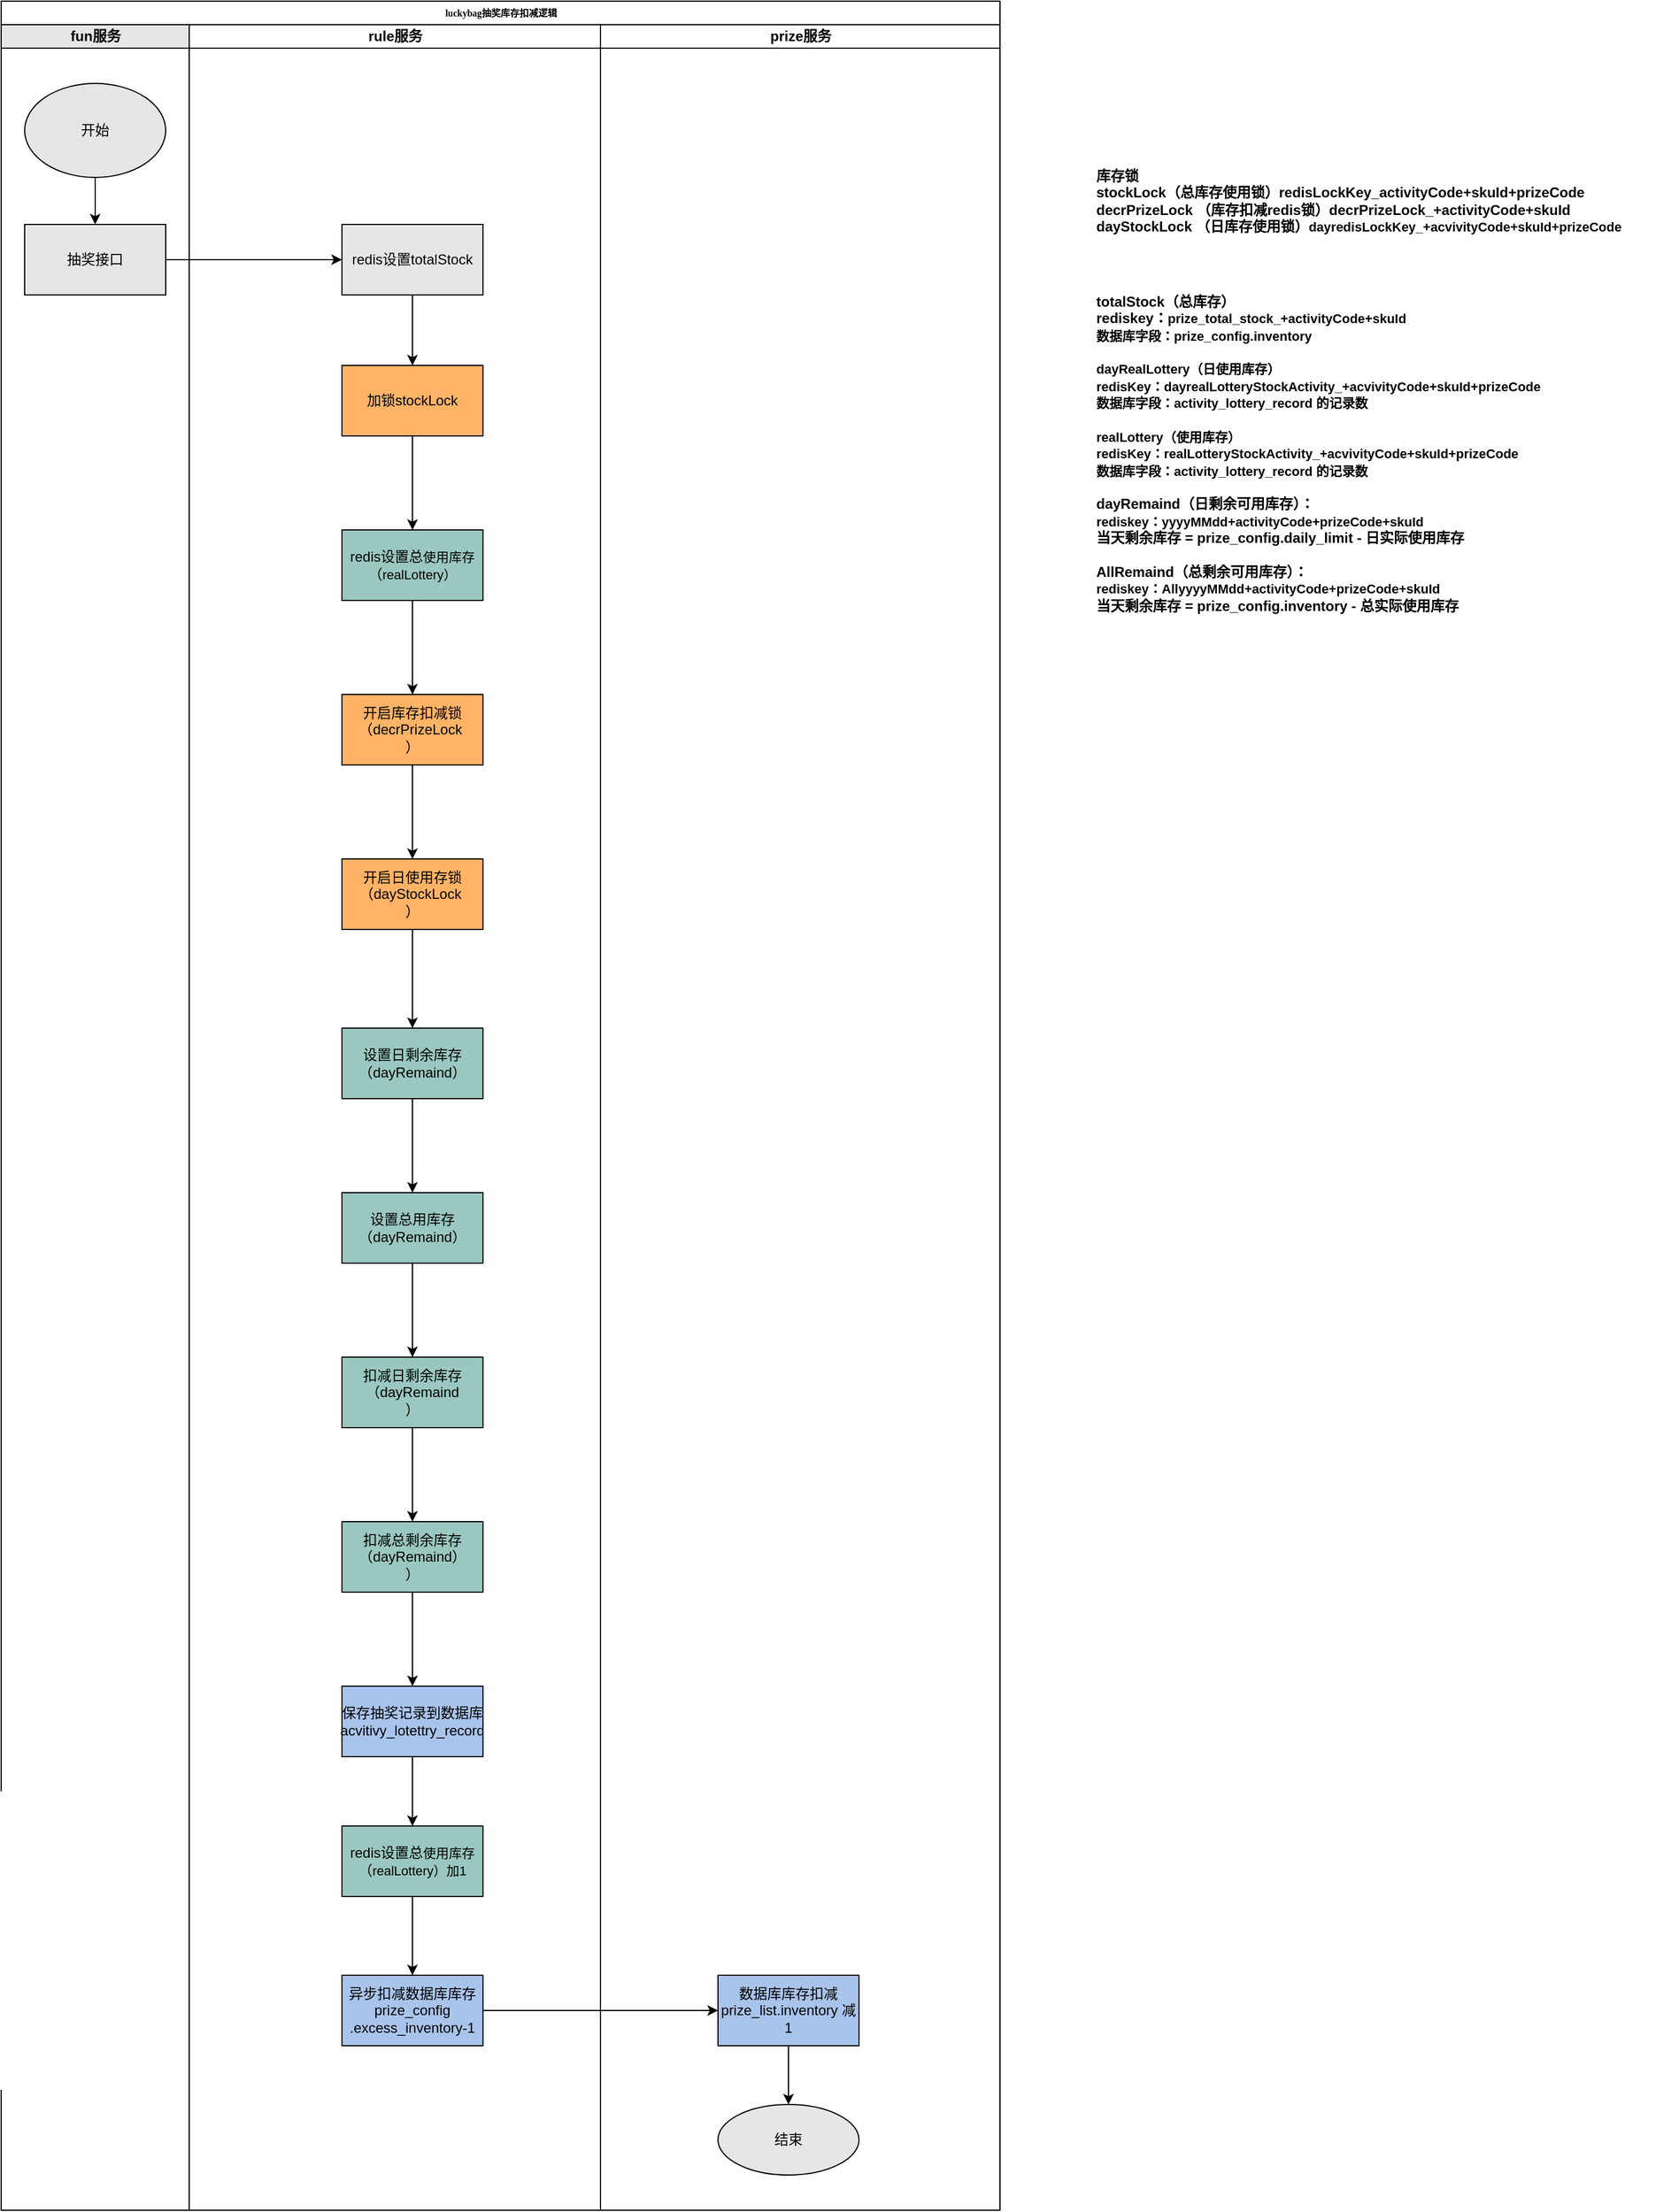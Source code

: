 <mxfile version="20.0.1" type="github">
  <diagram id="2-Qr-5mMiATyAA-mkCaC" name="Page-1">
    <mxGraphModel dx="2244" dy="848" grid="1" gridSize="10" guides="1" tooltips="1" connect="1" arrows="1" fold="1" page="1" pageScale="1" pageWidth="827" pageHeight="1169" math="0" shadow="0">
      <root>
        <mxCell id="0" />
        <mxCell id="1" parent="0" />
        <mxCell id="5-tF3Kq6yr06-WPkdYEN-1" value="luckybag抽奖库存扣减逻辑" style="swimlane;html=1;childLayout=stackLayout;startSize=20;rounded=0;shadow=0;labelBackgroundColor=none;strokeWidth=1;fontFamily=Verdana;fontSize=8;align=center;" vertex="1" parent="1">
          <mxGeometry x="70" y="50" width="850" height="1880" as="geometry" />
        </mxCell>
        <mxCell id="5-tF3Kq6yr06-WPkdYEN-2" value="fun服务" style="swimlane;html=1;startSize=20;fillColor=#E6E6E6;" vertex="1" parent="5-tF3Kq6yr06-WPkdYEN-1">
          <mxGeometry y="20" width="160" height="1860" as="geometry" />
        </mxCell>
        <mxCell id="5-tF3Kq6yr06-WPkdYEN-3" style="edgeStyle=orthogonalEdgeStyle;rounded=0;orthogonalLoop=1;jettySize=auto;html=1;exitX=0.5;exitY=1;exitDx=0;exitDy=0;entryX=0.5;entryY=0;entryDx=0;entryDy=0;" edge="1" parent="5-tF3Kq6yr06-WPkdYEN-2" source="5-tF3Kq6yr06-WPkdYEN-4" target="5-tF3Kq6yr06-WPkdYEN-5">
          <mxGeometry relative="1" as="geometry" />
        </mxCell>
        <mxCell id="5-tF3Kq6yr06-WPkdYEN-4" value="开始" style="ellipse;whiteSpace=wrap;html=1;fillColor=#E6E6E6;" vertex="1" parent="5-tF3Kq6yr06-WPkdYEN-2">
          <mxGeometry x="20" y="50" width="120" height="80" as="geometry" />
        </mxCell>
        <mxCell id="5-tF3Kq6yr06-WPkdYEN-5" value="抽奖接口" style="whiteSpace=wrap;html=1;fillColor=#E6E6E6;" vertex="1" parent="5-tF3Kq6yr06-WPkdYEN-2">
          <mxGeometry x="20" y="170" width="120" height="60" as="geometry" />
        </mxCell>
        <mxCell id="5-tF3Kq6yr06-WPkdYEN-6" value="rule服务" style="swimlane;html=1;startSize=20;" vertex="1" parent="5-tF3Kq6yr06-WPkdYEN-1">
          <mxGeometry x="160" y="20" width="350" height="1860" as="geometry" />
        </mxCell>
        <mxCell id="5-tF3Kq6yr06-WPkdYEN-7" value="redis设置totalStock" style="whiteSpace=wrap;html=1;fillColor=#E6E6E6;" vertex="1" parent="5-tF3Kq6yr06-WPkdYEN-6">
          <mxGeometry x="130" y="170" width="120" height="60" as="geometry" />
        </mxCell>
        <mxCell id="5-tF3Kq6yr06-WPkdYEN-8" value="异步扣减数据库库存&lt;br&gt;prize_config&lt;br&gt;.excess_inventory-1" style="whiteSpace=wrap;html=1;fillColor=#A9C4EB;" vertex="1" parent="5-tF3Kq6yr06-WPkdYEN-6">
          <mxGeometry x="130" y="1660" width="120" height="60" as="geometry" />
        </mxCell>
        <mxCell id="5-tF3Kq6yr06-WPkdYEN-9" style="edgeStyle=orthogonalEdgeStyle;rounded=0;orthogonalLoop=1;jettySize=auto;html=1;" edge="1" parent="5-tF3Kq6yr06-WPkdYEN-6" source="5-tF3Kq6yr06-WPkdYEN-10" target="5-tF3Kq6yr06-WPkdYEN-8">
          <mxGeometry relative="1" as="geometry" />
        </mxCell>
        <mxCell id="5-tF3Kq6yr06-WPkdYEN-10" value="&lt;span style=&quot;&quot;&gt;redis设置总&lt;/span&gt;&lt;span style=&quot;font-size: 11px; text-align: left;&quot;&gt;使用库存&lt;/span&gt;&lt;span style=&quot;&quot;&gt;（&lt;/span&gt;&lt;span style=&quot;font-size: 11px; text-align: left;&quot;&gt;realLottery）加1&lt;/span&gt;" style="whiteSpace=wrap;html=1;fillColor=#9AC7BF;" vertex="1" parent="5-tF3Kq6yr06-WPkdYEN-6">
          <mxGeometry x="130" y="1533" width="120" height="60" as="geometry" />
        </mxCell>
        <mxCell id="5-tF3Kq6yr06-WPkdYEN-11" value="prize服务" style="swimlane;html=1;startSize=20;" vertex="1" parent="5-tF3Kq6yr06-WPkdYEN-1">
          <mxGeometry x="510" y="20" width="340" height="1860" as="geometry" />
        </mxCell>
        <mxCell id="5-tF3Kq6yr06-WPkdYEN-12" value="" style="edgeStyle=orthogonalEdgeStyle;rounded=0;orthogonalLoop=1;jettySize=auto;html=1;" edge="1" parent="5-tF3Kq6yr06-WPkdYEN-11" source="5-tF3Kq6yr06-WPkdYEN-13" target="5-tF3Kq6yr06-WPkdYEN-14">
          <mxGeometry relative="1" as="geometry" />
        </mxCell>
        <mxCell id="5-tF3Kq6yr06-WPkdYEN-13" value="数据库库存扣减&lt;br&gt;prize_list.inventory 减1" style="whiteSpace=wrap;html=1;fillColor=#A9C4EB;" vertex="1" parent="5-tF3Kq6yr06-WPkdYEN-11">
          <mxGeometry x="100" y="1660" width="120" height="60" as="geometry" />
        </mxCell>
        <mxCell id="5-tF3Kq6yr06-WPkdYEN-14" value="结束" style="ellipse;whiteSpace=wrap;html=1;fillColor=#E6E6E6;" vertex="1" parent="5-tF3Kq6yr06-WPkdYEN-11">
          <mxGeometry x="100" y="1770" width="120" height="60" as="geometry" />
        </mxCell>
        <mxCell id="5-tF3Kq6yr06-WPkdYEN-15" value="" style="edgeStyle=orthogonalEdgeStyle;rounded=0;orthogonalLoop=1;jettySize=auto;html=1;" edge="1" parent="5-tF3Kq6yr06-WPkdYEN-1" source="5-tF3Kq6yr06-WPkdYEN-8" target="5-tF3Kq6yr06-WPkdYEN-13">
          <mxGeometry relative="1" as="geometry" />
        </mxCell>
        <mxCell id="5-tF3Kq6yr06-WPkdYEN-16" value="" style="edgeStyle=orthogonalEdgeStyle;rounded=0;orthogonalLoop=1;jettySize=auto;html=1;" edge="1" parent="5-tF3Kq6yr06-WPkdYEN-1" source="5-tF3Kq6yr06-WPkdYEN-5" target="5-tF3Kq6yr06-WPkdYEN-7">
          <mxGeometry relative="1" as="geometry" />
        </mxCell>
        <mxCell id="5-tF3Kq6yr06-WPkdYEN-17" value="&lt;b&gt;totalStock（总库存）&lt;br&gt;&lt;span style=&quot;&quot;&gt;	&lt;/span&gt;&lt;span style=&quot;&quot;&gt;	&lt;/span&gt;rediskey：&lt;span style=&quot;font-size: 11px;&quot;&gt;prize_total_stock_+activityCode+skuId&lt;br&gt;&lt;span style=&quot;&quot;&gt;	&lt;/span&gt;&lt;span style=&quot;&quot;&gt;	&lt;/span&gt;数据库字段：prize_config.inventory&lt;br&gt;&lt;/span&gt;&lt;span style=&quot;font-size: 11px; background-color: rgb(255, 255, 255);&quot;&gt;&lt;br&gt;&lt;/span&gt;&lt;span style=&quot;font-size: 11px;&quot;&gt;dayRealLottery（日使用库存）&lt;br&gt;&lt;/span&gt;&lt;span style=&quot;font-size: 11px; background-color: rgb(255, 255, 255);&quot;&gt;redisKey：dayrealLotteryStockActivity_+acvivityCode+skuId+prizeCode&lt;br&gt;数据库字段：activity_lottery_record 的记录数&lt;br&gt;&lt;/span&gt;&lt;span style=&quot;font-size: 11px; background-color: rgb(255, 255, 255);&quot;&gt;&lt;br&gt;&lt;/span&gt;&lt;span style=&quot;font-size: 11px;&quot;&gt;realLottery（使用库存）&lt;br&gt;&lt;/span&gt;&lt;span style=&quot;font-size: 11px; background-color: rgb(255, 255, 255);&quot;&gt;redisKey：realLotteryStockActivity_+acvivityCode+skuId+prizeCode&lt;br&gt;数据库字段：activity_lottery_record 的记录数&lt;/span&gt;&lt;span style=&quot;font-size: 11px; background-color: rgb(255, 255, 255);&quot;&gt;&lt;br&gt;&lt;br&gt;&lt;/span&gt;&lt;span style=&quot;text-align: center;&quot;&gt;dayRemaind（日剩余可用库存）：&lt;br&gt;&lt;/span&gt;&lt;span style=&quot;font-size: 11px; background-color: rgb(255, 255, 255);&quot;&gt;rediskey：&lt;/span&gt;&lt;span style=&quot;font-size: 11px; text-align: center;&quot;&gt;yyyyMMdd+activityCode+prizeCode+skuId&lt;/span&gt;&lt;span style=&quot;text-align: center;&quot;&gt;&lt;br&gt;&lt;/span&gt;&lt;span style=&quot;text-align: center;&quot;&gt;当天剩余库存 = prize_config.daily_limit - 日实际使用库存&lt;br&gt;&lt;/span&gt;&lt;span style=&quot;font-size: 11px; background-color: rgb(255, 255, 255);&quot;&gt;&lt;br&gt;&lt;/span&gt;&lt;span style=&quot;text-align: center;&quot;&gt;All&lt;/span&gt;&lt;span style=&quot;text-align: center;&quot;&gt;Remaind&lt;/span&gt;&lt;span style=&quot;text-align: center;&quot;&gt;（总剩余可用库存）：&lt;br&gt;&lt;/span&gt;&lt;span style=&quot;font-size: 11px; background-color: rgb(255, 255, 255);&quot;&gt;rediskey：All&lt;/span&gt;&lt;span style=&quot;font-size: 11px; text-align: center;&quot;&gt;yyyyMMdd+activityCode+prizeCode+skuId&lt;/span&gt;&lt;span style=&quot;text-align: center;&quot;&gt;&lt;br&gt;&lt;/span&gt;&lt;span style=&quot;text-align: center;&quot;&gt;当天剩余库存 = prize_config.inventory - 总实际使用库存&lt;/span&gt;&lt;/b&gt;&lt;span style=&quot;font-size: 11px; background-color: rgb(255, 255, 255);&quot;&gt;&lt;br&gt;&lt;/span&gt;" style="text;html=1;align=left;verticalAlign=middle;resizable=0;points=[];autosize=1;strokeColor=none;fillColor=none;" vertex="1" parent="1">
          <mxGeometry x="1000" y="300" width="430" height="270" as="geometry" />
        </mxCell>
        <mxCell id="5-tF3Kq6yr06-WPkdYEN-18" value="&lt;span style=&quot;&quot;&gt;	&lt;/span&gt;&lt;span style=&quot;&quot;&gt;	&lt;/span&gt;&lt;span style=&quot;&quot;&gt;	&lt;/span&gt;&lt;span style=&quot;&quot;&gt;	&lt;/span&gt;&lt;span style=&quot;&quot;&gt;	&lt;/span&gt;&lt;span style=&quot;&quot;&gt;	&lt;/span&gt;&lt;b&gt;库存锁&lt;br&gt;stockLock（总库存使用锁）redisLockKey_activityCode+skuId+prizeCode&lt;br&gt;decrPrizeLock （库存扣减redis锁）decrPrizeLock_+activityCode+skuId&lt;br&gt;dayStockLock （日库存使用锁）&lt;span style=&quot;font-size: 11px; text-align: center;&quot;&gt;dayredisLockKey_+acvivityCode+skuId+prizeCode&lt;/span&gt;&lt;/b&gt;" style="text;html=1;align=left;verticalAlign=middle;resizable=0;points=[];autosize=1;strokeColor=none;fillColor=none;" vertex="1" parent="1">
          <mxGeometry x="1000" y="190" width="490" height="60" as="geometry" />
        </mxCell>
        <mxCell id="5-tF3Kq6yr06-WPkdYEN-19" value="" style="edgeStyle=orthogonalEdgeStyle;rounded=0;orthogonalLoop=1;jettySize=auto;html=1;" edge="1" parent="1" source="5-tF3Kq6yr06-WPkdYEN-20" target="5-tF3Kq6yr06-WPkdYEN-23">
          <mxGeometry relative="1" as="geometry" />
        </mxCell>
        <mxCell id="5-tF3Kq6yr06-WPkdYEN-20" value="加锁&lt;span style=&quot;&quot;&gt;stockLock&lt;/span&gt;" style="whiteSpace=wrap;html=1;fillColor=#FFB366;" vertex="1" parent="1">
          <mxGeometry x="360" y="360" width="120" height="60" as="geometry" />
        </mxCell>
        <mxCell id="5-tF3Kq6yr06-WPkdYEN-21" value="" style="edgeStyle=orthogonalEdgeStyle;rounded=0;orthogonalLoop=1;jettySize=auto;html=1;" edge="1" parent="1" source="5-tF3Kq6yr06-WPkdYEN-7" target="5-tF3Kq6yr06-WPkdYEN-20">
          <mxGeometry relative="1" as="geometry" />
        </mxCell>
        <mxCell id="5-tF3Kq6yr06-WPkdYEN-22" value="" style="edgeStyle=orthogonalEdgeStyle;rounded=0;orthogonalLoop=1;jettySize=auto;html=1;" edge="1" parent="1" source="5-tF3Kq6yr06-WPkdYEN-23" target="5-tF3Kq6yr06-WPkdYEN-25">
          <mxGeometry relative="1" as="geometry" />
        </mxCell>
        <mxCell id="5-tF3Kq6yr06-WPkdYEN-23" value="redis设置总&lt;span style=&quot;font-size: 11px; text-align: left;&quot;&gt;使用库存&lt;/span&gt;（&lt;span style=&quot;font-size: 11px; text-align: left;&quot;&gt;realLottery）&lt;/span&gt;" style="whiteSpace=wrap;html=1;fillColor=#9AC7BF;" vertex="1" parent="1">
          <mxGeometry x="360" y="500" width="120" height="60" as="geometry" />
        </mxCell>
        <mxCell id="5-tF3Kq6yr06-WPkdYEN-24" value="" style="edgeStyle=orthogonalEdgeStyle;rounded=0;orthogonalLoop=1;jettySize=auto;html=1;" edge="1" parent="1" source="5-tF3Kq6yr06-WPkdYEN-25" target="5-tF3Kq6yr06-WPkdYEN-27">
          <mxGeometry relative="1" as="geometry" />
        </mxCell>
        <mxCell id="5-tF3Kq6yr06-WPkdYEN-25" value="开启库存扣减锁（&lt;span style=&quot;text-align: left;&quot;&gt;decrPrizeLock&amp;nbsp;&lt;/span&gt;&lt;br&gt;）" style="whiteSpace=wrap;html=1;fillColor=#FFB366;" vertex="1" parent="1">
          <mxGeometry x="360" y="640" width="120" height="60" as="geometry" />
        </mxCell>
        <mxCell id="5-tF3Kq6yr06-WPkdYEN-26" value="" style="edgeStyle=orthogonalEdgeStyle;rounded=0;orthogonalLoop=1;jettySize=auto;html=1;" edge="1" parent="1" source="5-tF3Kq6yr06-WPkdYEN-27" target="5-tF3Kq6yr06-WPkdYEN-29">
          <mxGeometry relative="1" as="geometry" />
        </mxCell>
        <mxCell id="5-tF3Kq6yr06-WPkdYEN-27" value="开启日使用存锁（&lt;span style=&quot;text-align: left;&quot;&gt;dayStockLock&amp;nbsp;&lt;/span&gt;&lt;br&gt;）" style="whiteSpace=wrap;html=1;fillColor=#FFB366;" vertex="1" parent="1">
          <mxGeometry x="360" y="780" width="120" height="60" as="geometry" />
        </mxCell>
        <mxCell id="5-tF3Kq6yr06-WPkdYEN-28" value="" style="edgeStyle=orthogonalEdgeStyle;rounded=0;orthogonalLoop=1;jettySize=auto;html=1;" edge="1" parent="1" source="5-tF3Kq6yr06-WPkdYEN-29" target="5-tF3Kq6yr06-WPkdYEN-31">
          <mxGeometry relative="1" as="geometry" />
        </mxCell>
        <mxCell id="5-tF3Kq6yr06-WPkdYEN-29" value="设置日剩余库存（&lt;span style=&quot;&quot;&gt;dayRemaind&lt;/span&gt;）" style="whiteSpace=wrap;html=1;fillColor=#9AC7BF;" vertex="1" parent="1">
          <mxGeometry x="360" y="924" width="120" height="60" as="geometry" />
        </mxCell>
        <mxCell id="5-tF3Kq6yr06-WPkdYEN-30" value="" style="edgeStyle=orthogonalEdgeStyle;rounded=0;orthogonalLoop=1;jettySize=auto;html=1;" edge="1" parent="1" source="5-tF3Kq6yr06-WPkdYEN-31" target="5-tF3Kq6yr06-WPkdYEN-33">
          <mxGeometry relative="1" as="geometry" />
        </mxCell>
        <mxCell id="5-tF3Kq6yr06-WPkdYEN-31" value="&lt;span style=&quot;&quot;&gt;设置总用库存（&lt;/span&gt;&lt;span style=&quot;&quot;&gt;dayRemaind&lt;/span&gt;&lt;span style=&quot;&quot;&gt;）&lt;/span&gt;" style="whiteSpace=wrap;html=1;fillColor=#9AC7BF;" vertex="1" parent="1">
          <mxGeometry x="360" y="1064" width="120" height="60" as="geometry" />
        </mxCell>
        <mxCell id="5-tF3Kq6yr06-WPkdYEN-32" value="" style="edgeStyle=orthogonalEdgeStyle;rounded=0;orthogonalLoop=1;jettySize=auto;html=1;" edge="1" parent="1" source="5-tF3Kq6yr06-WPkdYEN-33" target="5-tF3Kq6yr06-WPkdYEN-35">
          <mxGeometry relative="1" as="geometry" />
        </mxCell>
        <mxCell id="5-tF3Kq6yr06-WPkdYEN-33" value="扣减日剩余库存（dayRemaind&lt;br&gt;）" style="whiteSpace=wrap;html=1;fillColor=#9AC7BF;" vertex="1" parent="1">
          <mxGeometry x="360" y="1204" width="120" height="60" as="geometry" />
        </mxCell>
        <mxCell id="5-tF3Kq6yr06-WPkdYEN-34" value="" style="edgeStyle=orthogonalEdgeStyle;rounded=0;orthogonalLoop=1;jettySize=auto;html=1;" edge="1" parent="1" source="5-tF3Kq6yr06-WPkdYEN-35" target="5-tF3Kq6yr06-WPkdYEN-37">
          <mxGeometry relative="1" as="geometry" />
        </mxCell>
        <mxCell id="5-tF3Kq6yr06-WPkdYEN-35" value="扣减总剩余库存（dayRemaind）&lt;br&gt;）" style="whiteSpace=wrap;html=1;fillColor=#9AC7BF;" vertex="1" parent="1">
          <mxGeometry x="360" y="1344" width="120" height="60" as="geometry" />
        </mxCell>
        <mxCell id="5-tF3Kq6yr06-WPkdYEN-36" style="edgeStyle=orthogonalEdgeStyle;rounded=0;orthogonalLoop=1;jettySize=auto;html=1;entryX=0.5;entryY=0;entryDx=0;entryDy=0;" edge="1" parent="1" source="5-tF3Kq6yr06-WPkdYEN-37" target="5-tF3Kq6yr06-WPkdYEN-10">
          <mxGeometry relative="1" as="geometry" />
        </mxCell>
        <mxCell id="5-tF3Kq6yr06-WPkdYEN-37" value="保存抽奖记录到数据库acvitivy_lotettry_record" style="whiteSpace=wrap;html=1;fillColor=#A9C4EB;" vertex="1" parent="1">
          <mxGeometry x="360" y="1484" width="120" height="60" as="geometry" />
        </mxCell>
      </root>
    </mxGraphModel>
  </diagram>
</mxfile>
